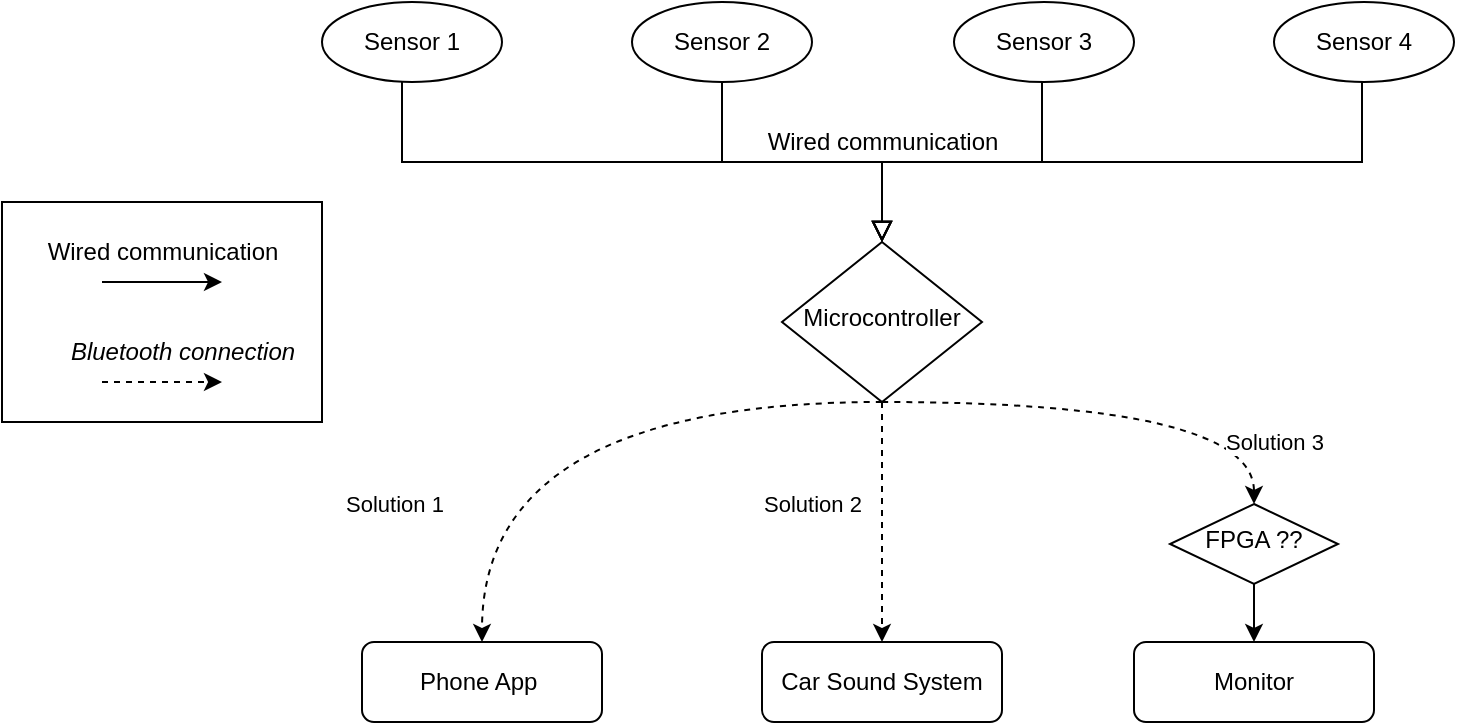 <mxfile version="20.3.7" type="google"><diagram id="C5RBs43oDa-KdzZeNtuy" name="Page-1"><mxGraphModel grid="1" page="1" gridSize="10" guides="1" tooltips="1" connect="1" arrows="1" fold="1" pageScale="1" pageWidth="827" pageHeight="1169" math="0" shadow="0"><root><mxCell id="WIyWlLk6GJQsqaUBKTNV-0"/><mxCell id="WIyWlLk6GJQsqaUBKTNV-1" parent="WIyWlLk6GJQsqaUBKTNV-0"/><mxCell id="WIyWlLk6GJQsqaUBKTNV-2" value="" style="rounded=0;html=1;jettySize=auto;orthogonalLoop=1;fontSize=11;endArrow=block;endFill=0;endSize=8;strokeWidth=1;shadow=0;labelBackgroundColor=none;edgeStyle=orthogonalEdgeStyle;exitX=0.5;exitY=1;exitDx=0;exitDy=0;" edge="1" parent="WIyWlLk6GJQsqaUBKTNV-1" source="UP-Pum1EKS57pJzmx0H4-11" target="WIyWlLk6GJQsqaUBKTNV-6"><mxGeometry relative="1" as="geometry"><mxPoint x="220" y="120" as="sourcePoint"/><Array as="points"><mxPoint x="220" y="110"/><mxPoint x="220" y="160"/><mxPoint x="460" y="160"/></Array></mxGeometry></mxCell><mxCell id="UP-Pum1EKS57pJzmx0H4-8" style="edgeStyle=orthogonalEdgeStyle;rounded=0;orthogonalLoop=1;jettySize=auto;html=1;entryX=0.5;entryY=0;entryDx=0;entryDy=0;dashed=1;" edge="1" parent="WIyWlLk6GJQsqaUBKTNV-1" source="WIyWlLk6GJQsqaUBKTNV-6" target="WIyWlLk6GJQsqaUBKTNV-12"><mxGeometry relative="1" as="geometry"/></mxCell><mxCell id="UP-Pum1EKS57pJzmx0H4-10" style="edgeStyle=orthogonalEdgeStyle;orthogonalLoop=1;jettySize=auto;html=1;entryX=0.5;entryY=0;entryDx=0;entryDy=0;curved=1;dashed=1;exitX=0.5;exitY=1;exitDx=0;exitDy=0;" edge="1" parent="WIyWlLk6GJQsqaUBKTNV-1" source="WIyWlLk6GJQsqaUBKTNV-6" target="UP-Pum1EKS57pJzmx0H4-6"><mxGeometry relative="1" as="geometry"><Array as="points"><mxPoint x="260" y="280"/></Array></mxGeometry></mxCell><mxCell id="UP-Pum1EKS57pJzmx0H4-15" value="Solution 1" style="edgeLabel;html=1;align=center;verticalAlign=middle;resizable=0;points=[];" connectable="0" vertex="1" parent="UP-Pum1EKS57pJzmx0H4-10"><mxGeometry x="0.003" y="-3" relative="1" as="geometry"><mxPoint x="-84" y="54" as="offset"/></mxGeometry></mxCell><mxCell id="UP-Pum1EKS57pJzmx0H4-26" style="edgeStyle=orthogonalEdgeStyle;orthogonalLoop=1;jettySize=auto;html=1;entryX=0.5;entryY=0;entryDx=0;entryDy=0;dashed=1;curved=1;" edge="1" parent="WIyWlLk6GJQsqaUBKTNV-1" source="WIyWlLk6GJQsqaUBKTNV-6" target="UP-Pum1EKS57pJzmx0H4-25"><mxGeometry relative="1" as="geometry"><Array as="points"><mxPoint x="646" y="280"/></Array></mxGeometry></mxCell><mxCell id="WIyWlLk6GJQsqaUBKTNV-6" value="Microcontroller" style="rhombus;whiteSpace=wrap;html=1;shadow=0;fontFamily=Helvetica;fontSize=12;align=center;strokeWidth=1;spacing=6;spacingTop=-4;" vertex="1" parent="WIyWlLk6GJQsqaUBKTNV-1"><mxGeometry x="410" y="200" width="100" height="80" as="geometry"/></mxCell><mxCell id="WIyWlLk6GJQsqaUBKTNV-7" value="Monitor" style="rounded=1;whiteSpace=wrap;html=1;fontSize=12;glass=0;strokeWidth=1;shadow=0;" vertex="1" parent="WIyWlLk6GJQsqaUBKTNV-1"><mxGeometry x="586" y="400" width="120" height="40" as="geometry"/></mxCell><mxCell id="WIyWlLk6GJQsqaUBKTNV-12" value="Car Sound System" style="rounded=1;whiteSpace=wrap;html=1;fontSize=12;glass=0;strokeWidth=1;shadow=0;" vertex="1" parent="WIyWlLk6GJQsqaUBKTNV-1"><mxGeometry x="400" y="400" width="120" height="40" as="geometry"/></mxCell><mxCell id="UP-Pum1EKS57pJzmx0H4-0" value="" style="rounded=0;html=1;jettySize=auto;orthogonalLoop=1;fontSize=11;endArrow=block;endFill=0;endSize=8;strokeWidth=1;shadow=0;labelBackgroundColor=none;edgeStyle=orthogonalEdgeStyle;entryX=0.5;entryY=0;entryDx=0;entryDy=0;exitX=0.5;exitY=1;exitDx=0;exitDy=0;" edge="1" parent="WIyWlLk6GJQsqaUBKTNV-1" source="UP-Pum1EKS57pJzmx0H4-12" target="WIyWlLk6GJQsqaUBKTNV-6"><mxGeometry relative="1" as="geometry"><mxPoint x="700" y="170" as="targetPoint"/><mxPoint x="700" y="120" as="sourcePoint"/><Array as="points"><mxPoint x="700" y="110"/><mxPoint x="700" y="160"/><mxPoint x="460" y="160"/></Array></mxGeometry></mxCell><mxCell id="UP-Pum1EKS57pJzmx0H4-2" value="" style="rounded=0;html=1;jettySize=auto;orthogonalLoop=1;fontSize=11;endArrow=block;endFill=0;endSize=8;strokeWidth=1;shadow=0;labelBackgroundColor=none;edgeStyle=orthogonalEdgeStyle;exitX=0.5;exitY=1;exitDx=0;exitDy=0;" edge="1" parent="WIyWlLk6GJQsqaUBKTNV-1" source="UP-Pum1EKS57pJzmx0H4-14"><mxGeometry relative="1" as="geometry"><mxPoint x="460" y="200" as="targetPoint"/><mxPoint x="380" y="120" as="sourcePoint"/><Array as="points"><mxPoint x="380" y="110"/><mxPoint x="380" y="160"/><mxPoint x="460" y="160"/></Array></mxGeometry></mxCell><mxCell id="UP-Pum1EKS57pJzmx0H4-4" value="" style="rounded=0;html=1;jettySize=auto;orthogonalLoop=1;fontSize=11;endArrow=block;endFill=0;endSize=8;strokeWidth=1;shadow=0;labelBackgroundColor=none;edgeStyle=orthogonalEdgeStyle;entryX=0.5;entryY=0;entryDx=0;entryDy=0;exitX=0.444;exitY=1;exitDx=0;exitDy=0;exitPerimeter=0;" edge="1" parent="WIyWlLk6GJQsqaUBKTNV-1" source="UP-Pum1EKS57pJzmx0H4-13" target="WIyWlLk6GJQsqaUBKTNV-6"><mxGeometry relative="1" as="geometry"><mxPoint x="540" y="170" as="targetPoint"/><mxPoint x="540" y="120" as="sourcePoint"/><Array as="points"><mxPoint x="540" y="110"/><mxPoint x="540" y="160"/><mxPoint x="460" y="160"/></Array></mxGeometry></mxCell><mxCell id="UP-Pum1EKS57pJzmx0H4-6" value="Phone App&amp;nbsp;" style="rounded=1;whiteSpace=wrap;html=1;fontSize=12;glass=0;strokeWidth=1;shadow=0;" vertex="1" parent="WIyWlLk6GJQsqaUBKTNV-1"><mxGeometry x="200" y="400" width="120" height="40" as="geometry"/></mxCell><mxCell id="UP-Pum1EKS57pJzmx0H4-11" value="Sensor 1" style="ellipse;whiteSpace=wrap;html=1;" vertex="1" parent="WIyWlLk6GJQsqaUBKTNV-1"><mxGeometry x="180" y="80" width="90" height="40" as="geometry"/></mxCell><mxCell id="UP-Pum1EKS57pJzmx0H4-12" value="Sensor 4" style="ellipse;whiteSpace=wrap;html=1;" vertex="1" parent="WIyWlLk6GJQsqaUBKTNV-1"><mxGeometry x="656" y="80" width="90" height="40" as="geometry"/></mxCell><mxCell id="UP-Pum1EKS57pJzmx0H4-13" value="Sensor 3" style="ellipse;whiteSpace=wrap;html=1;" vertex="1" parent="WIyWlLk6GJQsqaUBKTNV-1"><mxGeometry x="496" y="80" width="90" height="40" as="geometry"/></mxCell><mxCell id="UP-Pum1EKS57pJzmx0H4-14" value="Sensor 2" style="ellipse;whiteSpace=wrap;html=1;" vertex="1" parent="WIyWlLk6GJQsqaUBKTNV-1"><mxGeometry x="335" y="80" width="90" height="40" as="geometry"/></mxCell><mxCell id="UP-Pum1EKS57pJzmx0H4-16" value="Solution 3" style="edgeLabel;html=1;align=center;verticalAlign=middle;resizable=0;points=[];" connectable="0" vertex="1" parent="WIyWlLk6GJQsqaUBKTNV-1"><mxGeometry x="656" y="300" as="geometry"/></mxCell><mxCell id="UP-Pum1EKS57pJzmx0H4-17" value="Solution 2" style="edgeLabel;html=1;align=center;verticalAlign=middle;resizable=0;points=[];" connectable="0" vertex="1" parent="WIyWlLk6GJQsqaUBKTNV-1"><mxGeometry x="425" y="331" as="geometry"/></mxCell><mxCell id="UP-Pum1EKS57pJzmx0H4-18" value="Wired communication" style="text;html=1;align=center;verticalAlign=middle;resizable=0;points=[];autosize=1;strokeColor=none;fillColor=none;" vertex="1" parent="WIyWlLk6GJQsqaUBKTNV-1"><mxGeometry x="390" y="135" width="140" height="30" as="geometry"/></mxCell><mxCell id="UP-Pum1EKS57pJzmx0H4-19" value="&lt;i&gt;Bluetooth connection&lt;/i&gt;" style="text;html=1;align=center;verticalAlign=middle;resizable=0;points=[];autosize=1;strokeColor=none;fillColor=none;" vertex="1" parent="WIyWlLk6GJQsqaUBKTNV-1"><mxGeometry x="40" y="240" width="140" height="30" as="geometry"/></mxCell><mxCell id="UP-Pum1EKS57pJzmx0H4-28" style="edgeStyle=orthogonalEdgeStyle;orthogonalLoop=1;jettySize=auto;html=1;entryX=0.5;entryY=0;entryDx=0;entryDy=0;rounded=0;" edge="1" parent="WIyWlLk6GJQsqaUBKTNV-1" source="UP-Pum1EKS57pJzmx0H4-25" target="WIyWlLk6GJQsqaUBKTNV-7"><mxGeometry relative="1" as="geometry"/></mxCell><mxCell id="UP-Pum1EKS57pJzmx0H4-25" value="FPGA ??" style="rhombus;whiteSpace=wrap;html=1;shadow=0;fontFamily=Helvetica;fontSize=12;align=center;strokeWidth=1;spacing=6;spacingTop=-4;" vertex="1" parent="WIyWlLk6GJQsqaUBKTNV-1"><mxGeometry x="604" y="331" width="84" height="40" as="geometry"/></mxCell><mxCell id="UP-Pum1EKS57pJzmx0H4-29" value="Wired communication" style="text;html=1;align=center;verticalAlign=middle;resizable=0;points=[];autosize=1;strokeColor=none;fillColor=none;" vertex="1" parent="WIyWlLk6GJQsqaUBKTNV-1"><mxGeometry x="30" y="190" width="140" height="30" as="geometry"/></mxCell><mxCell id="UP-Pum1EKS57pJzmx0H4-30" value="" style="endArrow=classic;html=1;rounded=0;" edge="1" parent="WIyWlLk6GJQsqaUBKTNV-1"><mxGeometry width="50" height="50" relative="1" as="geometry"><mxPoint x="70" y="220" as="sourcePoint"/><mxPoint x="130" y="220" as="targetPoint"/></mxGeometry></mxCell><mxCell id="UP-Pum1EKS57pJzmx0H4-31" value="" style="endArrow=classic;html=1;rounded=0;dashed=1;" edge="1" parent="WIyWlLk6GJQsqaUBKTNV-1"><mxGeometry width="50" height="50" relative="1" as="geometry"><mxPoint x="70" y="270" as="sourcePoint"/><mxPoint x="130" y="270" as="targetPoint"/></mxGeometry></mxCell><mxCell id="UP-Pum1EKS57pJzmx0H4-32" value="" style="rounded=0;whiteSpace=wrap;html=1;fillStyle=zigzag-line;fillColor=none;" vertex="1" parent="WIyWlLk6GJQsqaUBKTNV-1"><mxGeometry x="20" y="180" width="160" height="110" as="geometry"/></mxCell></root></mxGraphModel></diagram></mxfile>
